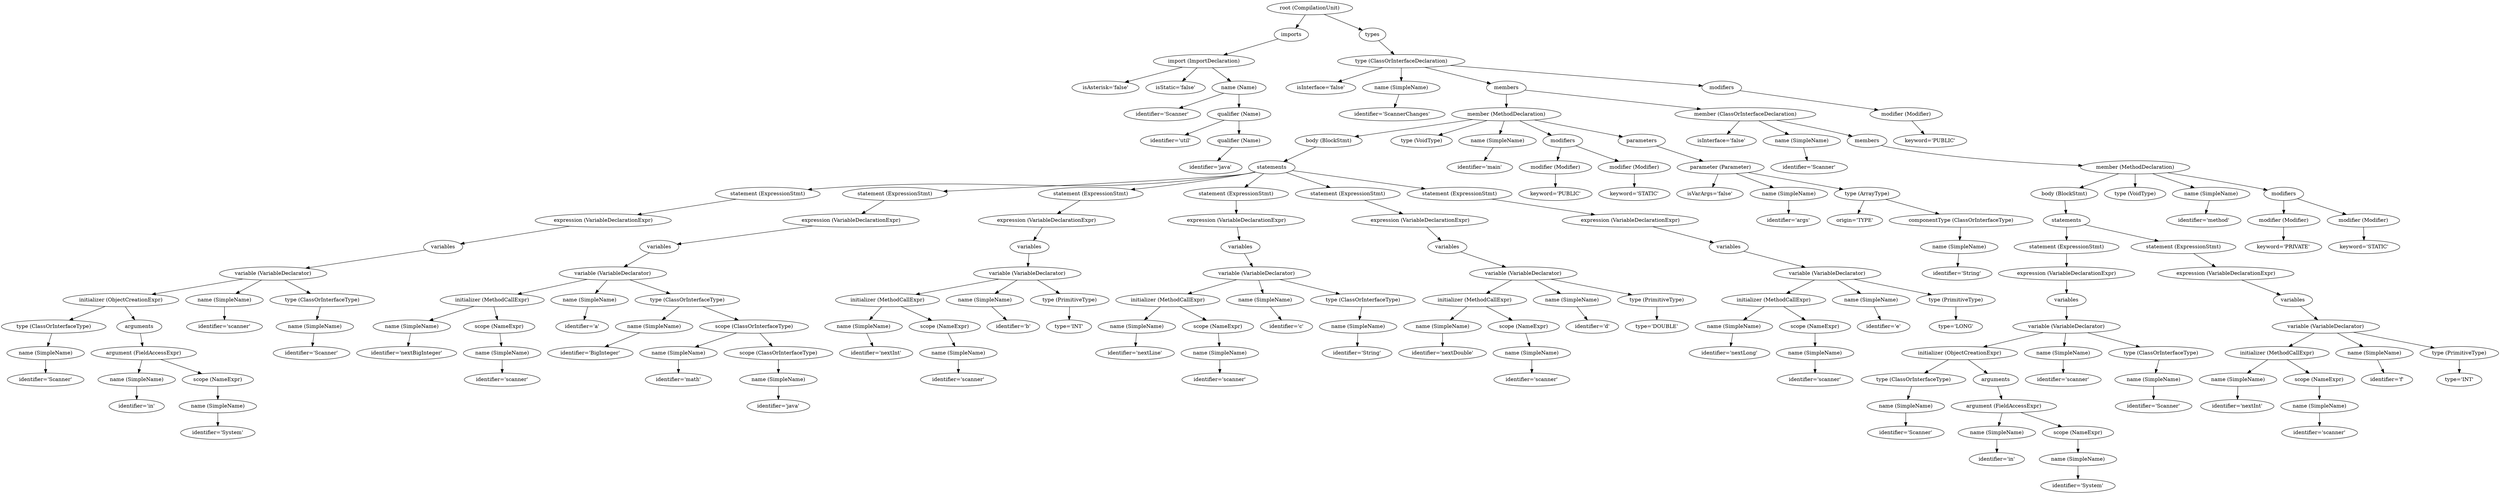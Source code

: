 digraph {
n0 [label="root (CompilationUnit)"];
n1 [label="imports"];
n0 -> n1;
n2 [label="import (ImportDeclaration)"];
n1 -> n2;
n3 [label="isAsterisk='false'"];
n2 -> n3;
n4 [label="isStatic='false'"];
n2 -> n4;
n5 [label="name (Name)"];
n2 -> n5;
n6 [label="identifier='Scanner'"];
n5 -> n6;
n7 [label="qualifier (Name)"];
n5 -> n7;
n8 [label="identifier='util'"];
n7 -> n8;
n9 [label="qualifier (Name)"];
n7 -> n9;
n10 [label="identifier='java'"];
n9 -> n10;
n11 [label="types"];
n0 -> n11;
n12 [label="type (ClassOrInterfaceDeclaration)"];
n11 -> n12;
n13 [label="isInterface='false'"];
n12 -> n13;
n14 [label="name (SimpleName)"];
n12 -> n14;
n15 [label="identifier='ScannerChanges'"];
n14 -> n15;
n16 [label="members"];
n12 -> n16;
n17 [label="member (MethodDeclaration)"];
n16 -> n17;
n18 [label="body (BlockStmt)"];
n17 -> n18;
n19 [label="statements"];
n18 -> n19;
n20 [label="statement (ExpressionStmt)"];
n19 -> n20;
n21 [label="expression (VariableDeclarationExpr)"];
n20 -> n21;
n22 [label="variables"];
n21 -> n22;
n23 [label="variable (VariableDeclarator)"];
n22 -> n23;
n24 [label="initializer (ObjectCreationExpr)"];
n23 -> n24;
n25 [label="type (ClassOrInterfaceType)"];
n24 -> n25;
n26 [label="name (SimpleName)"];
n25 -> n26;
n27 [label="identifier='Scanner'"];
n26 -> n27;
n28 [label="arguments"];
n24 -> n28;
n29 [label="argument (FieldAccessExpr)"];
n28 -> n29;
n30 [label="name (SimpleName)"];
n29 -> n30;
n31 [label="identifier='in'"];
n30 -> n31;
n32 [label="scope (NameExpr)"];
n29 -> n32;
n33 [label="name (SimpleName)"];
n32 -> n33;
n34 [label="identifier='System'"];
n33 -> n34;
n35 [label="name (SimpleName)"];
n23 -> n35;
n36 [label="identifier='scanner'"];
n35 -> n36;
n37 [label="type (ClassOrInterfaceType)"];
n23 -> n37;
n38 [label="name (SimpleName)"];
n37 -> n38;
n39 [label="identifier='Scanner'"];
n38 -> n39;
n40 [label="statement (ExpressionStmt)"];
n19 -> n40;
n41 [label="expression (VariableDeclarationExpr)"];
n40 -> n41;
n42 [label="variables"];
n41 -> n42;
n43 [label="variable (VariableDeclarator)"];
n42 -> n43;
n44 [label="initializer (MethodCallExpr)"];
n43 -> n44;
n45 [label="name (SimpleName)"];
n44 -> n45;
n46 [label="identifier='nextBigInteger'"];
n45 -> n46;
n47 [label="scope (NameExpr)"];
n44 -> n47;
n48 [label="name (SimpleName)"];
n47 -> n48;
n49 [label="identifier='scanner'"];
n48 -> n49;
n50 [label="name (SimpleName)"];
n43 -> n50;
n51 [label="identifier='a'"];
n50 -> n51;
n52 [label="type (ClassOrInterfaceType)"];
n43 -> n52;
n53 [label="name (SimpleName)"];
n52 -> n53;
n54 [label="identifier='BigInteger'"];
n53 -> n54;
n55 [label="scope (ClassOrInterfaceType)"];
n52 -> n55;
n56 [label="name (SimpleName)"];
n55 -> n56;
n57 [label="identifier='math'"];
n56 -> n57;
n58 [label="scope (ClassOrInterfaceType)"];
n55 -> n58;
n59 [label="name (SimpleName)"];
n58 -> n59;
n60 [label="identifier='java'"];
n59 -> n60;
n61 [label="statement (ExpressionStmt)"];
n19 -> n61;
n62 [label="expression (VariableDeclarationExpr)"];
n61 -> n62;
n63 [label="variables"];
n62 -> n63;
n64 [label="variable (VariableDeclarator)"];
n63 -> n64;
n65 [label="initializer (MethodCallExpr)"];
n64 -> n65;
n66 [label="name (SimpleName)"];
n65 -> n66;
n67 [label="identifier='nextInt'"];
n66 -> n67;
n68 [label="scope (NameExpr)"];
n65 -> n68;
n69 [label="name (SimpleName)"];
n68 -> n69;
n70 [label="identifier='scanner'"];
n69 -> n70;
n71 [label="name (SimpleName)"];
n64 -> n71;
n72 [label="identifier='b'"];
n71 -> n72;
n73 [label="type (PrimitiveType)"];
n64 -> n73;
n74 [label="type='INT'"];
n73 -> n74;
n75 [label="statement (ExpressionStmt)"];
n19 -> n75;
n76 [label="expression (VariableDeclarationExpr)"];
n75 -> n76;
n77 [label="variables"];
n76 -> n77;
n78 [label="variable (VariableDeclarator)"];
n77 -> n78;
n79 [label="initializer (MethodCallExpr)"];
n78 -> n79;
n80 [label="name (SimpleName)"];
n79 -> n80;
n81 [label="identifier='nextLine'"];
n80 -> n81;
n82 [label="scope (NameExpr)"];
n79 -> n82;
n83 [label="name (SimpleName)"];
n82 -> n83;
n84 [label="identifier='scanner'"];
n83 -> n84;
n85 [label="name (SimpleName)"];
n78 -> n85;
n86 [label="identifier='c'"];
n85 -> n86;
n87 [label="type (ClassOrInterfaceType)"];
n78 -> n87;
n88 [label="name (SimpleName)"];
n87 -> n88;
n89 [label="identifier='String'"];
n88 -> n89;
n90 [label="statement (ExpressionStmt)"];
n19 -> n90;
n91 [label="expression (VariableDeclarationExpr)"];
n90 -> n91;
n92 [label="variables"];
n91 -> n92;
n93 [label="variable (VariableDeclarator)"];
n92 -> n93;
n94 [label="initializer (MethodCallExpr)"];
n93 -> n94;
n95 [label="name (SimpleName)"];
n94 -> n95;
n96 [label="identifier='nextDouble'"];
n95 -> n96;
n97 [label="scope (NameExpr)"];
n94 -> n97;
n98 [label="name (SimpleName)"];
n97 -> n98;
n99 [label="identifier='scanner'"];
n98 -> n99;
n100 [label="name (SimpleName)"];
n93 -> n100;
n101 [label="identifier='d'"];
n100 -> n101;
n102 [label="type (PrimitiveType)"];
n93 -> n102;
n103 [label="type='DOUBLE'"];
n102 -> n103;
n104 [label="statement (ExpressionStmt)"];
n19 -> n104;
n105 [label="expression (VariableDeclarationExpr)"];
n104 -> n105;
n106 [label="variables"];
n105 -> n106;
n107 [label="variable (VariableDeclarator)"];
n106 -> n107;
n108 [label="initializer (MethodCallExpr)"];
n107 -> n108;
n109 [label="name (SimpleName)"];
n108 -> n109;
n110 [label="identifier='nextLong'"];
n109 -> n110;
n111 [label="scope (NameExpr)"];
n108 -> n111;
n112 [label="name (SimpleName)"];
n111 -> n112;
n113 [label="identifier='scanner'"];
n112 -> n113;
n114 [label="name (SimpleName)"];
n107 -> n114;
n115 [label="identifier='e'"];
n114 -> n115;
n116 [label="type (PrimitiveType)"];
n107 -> n116;
n117 [label="type='LONG'"];
n116 -> n117;
n118 [label="type (VoidType)"];
n17 -> n118;
n119 [label="name (SimpleName)"];
n17 -> n119;
n120 [label="identifier='main'"];
n119 -> n120;
n121 [label="modifiers"];
n17 -> n121;
n122 [label="modifier (Modifier)"];
n121 -> n122;
n123 [label="keyword='PUBLIC'"];
n122 -> n123;
n124 [label="modifier (Modifier)"];
n121 -> n124;
n125 [label="keyword='STATIC'"];
n124 -> n125;
n126 [label="parameters"];
n17 -> n126;
n127 [label="parameter (Parameter)"];
n126 -> n127;
n128 [label="isVarArgs='false'"];
n127 -> n128;
n129 [label="name (SimpleName)"];
n127 -> n129;
n130 [label="identifier='args'"];
n129 -> n130;
n131 [label="type (ArrayType)"];
n127 -> n131;
n132 [label="origin='TYPE'"];
n131 -> n132;
n133 [label="componentType (ClassOrInterfaceType)"];
n131 -> n133;
n134 [label="name (SimpleName)"];
n133 -> n134;
n135 [label="identifier='String'"];
n134 -> n135;
n136 [label="member (ClassOrInterfaceDeclaration)"];
n16 -> n136;
n137 [label="isInterface='false'"];
n136 -> n137;
n138 [label="name (SimpleName)"];
n136 -> n138;
n139 [label="identifier='Scanner'"];
n138 -> n139;
n140 [label="members"];
n136 -> n140;
n141 [label="member (MethodDeclaration)"];
n140 -> n141;
n142 [label="body (BlockStmt)"];
n141 -> n142;
n143 [label="statements"];
n142 -> n143;
n144 [label="statement (ExpressionStmt)"];
n143 -> n144;
n145 [label="expression (VariableDeclarationExpr)"];
n144 -> n145;
n146 [label="variables"];
n145 -> n146;
n147 [label="variable (VariableDeclarator)"];
n146 -> n147;
n148 [label="initializer (ObjectCreationExpr)"];
n147 -> n148;
n149 [label="type (ClassOrInterfaceType)"];
n148 -> n149;
n150 [label="name (SimpleName)"];
n149 -> n150;
n151 [label="identifier='Scanner'"];
n150 -> n151;
n152 [label="arguments"];
n148 -> n152;
n153 [label="argument (FieldAccessExpr)"];
n152 -> n153;
n154 [label="name (SimpleName)"];
n153 -> n154;
n155 [label="identifier='in'"];
n154 -> n155;
n156 [label="scope (NameExpr)"];
n153 -> n156;
n157 [label="name (SimpleName)"];
n156 -> n157;
n158 [label="identifier='System'"];
n157 -> n158;
n159 [label="name (SimpleName)"];
n147 -> n159;
n160 [label="identifier='scanner'"];
n159 -> n160;
n161 [label="type (ClassOrInterfaceType)"];
n147 -> n161;
n162 [label="name (SimpleName)"];
n161 -> n162;
n163 [label="identifier='Scanner'"];
n162 -> n163;
n164 [label="statement (ExpressionStmt)"];
n143 -> n164;
n165 [label="expression (VariableDeclarationExpr)"];
n164 -> n165;
n166 [label="variables"];
n165 -> n166;
n167 [label="variable (VariableDeclarator)"];
n166 -> n167;
n168 [label="initializer (MethodCallExpr)"];
n167 -> n168;
n169 [label="name (SimpleName)"];
n168 -> n169;
n170 [label="identifier='nextInt'"];
n169 -> n170;
n171 [label="scope (NameExpr)"];
n168 -> n171;
n172 [label="name (SimpleName)"];
n171 -> n172;
n173 [label="identifier='scanner'"];
n172 -> n173;
n174 [label="name (SimpleName)"];
n167 -> n174;
n175 [label="identifier='f'"];
n174 -> n175;
n176 [label="type (PrimitiveType)"];
n167 -> n176;
n177 [label="type='INT'"];
n176 -> n177;
n178 [label="type (VoidType)"];
n141 -> n178;
n179 [label="name (SimpleName)"];
n141 -> n179;
n180 [label="identifier='method'"];
n179 -> n180;
n181 [label="modifiers"];
n141 -> n181;
n182 [label="modifier (Modifier)"];
n181 -> n182;
n183 [label="keyword='PRIVATE'"];
n182 -> n183;
n184 [label="modifier (Modifier)"];
n181 -> n184;
n185 [label="keyword='STATIC'"];
n184 -> n185;
n186 [label="modifiers"];
n12 -> n186;
n187 [label="modifier (Modifier)"];
n186 -> n187;
n188 [label="keyword='PUBLIC'"];
n187 -> n188;
}